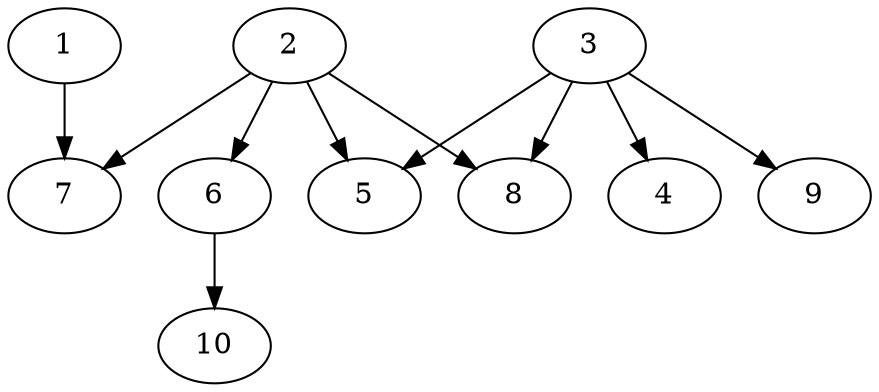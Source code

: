 // DAG automatically generated by daggen at Thu Oct  3 13:58:04 2019
// ./daggen --dot -n 10 --ccr 0.3 --fat 0.9 --regular 0.5 --density 0.5 --mindata 5242880 --maxdata 52428800 
digraph G {
  1 [size="172731733", alpha="0.15", expect_size="51819520"] 
  1 -> 7 [size ="51819520"]
  2 [size="57012907", alpha="0.08", expect_size="17103872"] 
  2 -> 5 [size ="17103872"]
  2 -> 6 [size ="17103872"]
  2 -> 7 [size ="17103872"]
  2 -> 8 [size ="17103872"]
  3 [size="133447680", alpha="0.02", expect_size="40034304"] 
  3 -> 4 [size ="40034304"]
  3 -> 5 [size ="40034304"]
  3 -> 8 [size ="40034304"]
  3 -> 9 [size ="40034304"]
  4 [size="61777920", alpha="0.18", expect_size="18533376"] 
  5 [size="171325440", alpha="0.14", expect_size="51397632"] 
  6 [size="94972587", alpha="0.13", expect_size="28491776"] 
  6 -> 10 [size ="28491776"]
  7 [size="153504427", alpha="0.05", expect_size="46051328"] 
  8 [size="38819840", alpha="0.18", expect_size="11645952"] 
  9 [size="75711147", alpha="0.05", expect_size="22713344"] 
  10 [size="88548693", alpha="0.13", expect_size="26564608"] 
}

